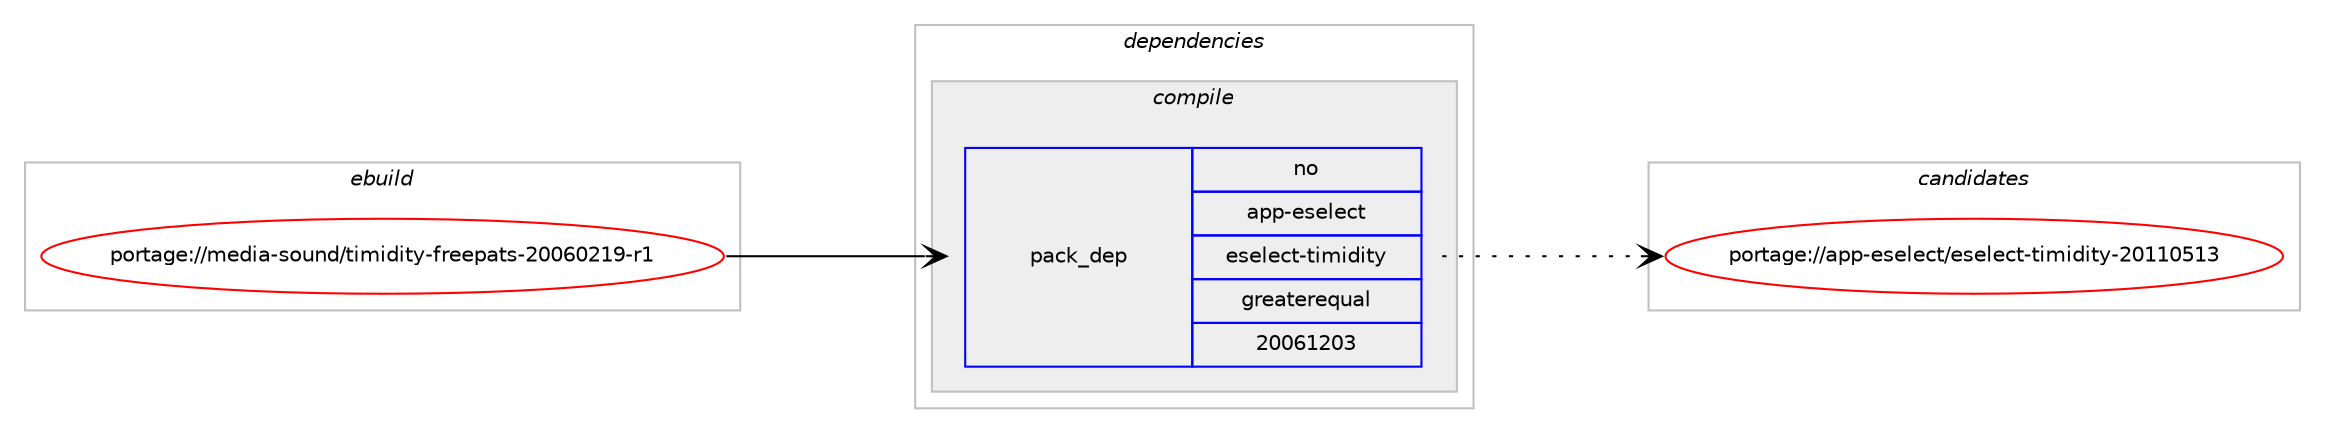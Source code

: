 digraph prolog {

# *************
# Graph options
# *************

newrank=true;
concentrate=true;
compound=true;
graph [rankdir=LR,fontname=Helvetica,fontsize=10,ranksep=1.5];#, ranksep=2.5, nodesep=0.2];
edge  [arrowhead=vee];
node  [fontname=Helvetica,fontsize=10];

# **********
# The ebuild
# **********

subgraph cluster_leftcol {
color=gray;
rank=same;
label=<<i>ebuild</i>>;
id [label="portage://media-sound/timidity-freepats-20060219-r1", color=red, width=4, href="../media-sound/timidity-freepats-20060219-r1.svg"];
}

# ****************
# The dependencies
# ****************

subgraph cluster_midcol {
color=gray;
label=<<i>dependencies</i>>;
subgraph cluster_compile {
fillcolor="#eeeeee";
style=filled;
label=<<i>compile</i>>;
subgraph pack247706 {
dependency336946 [label=<<TABLE BORDER="0" CELLBORDER="1" CELLSPACING="0" CELLPADDING="4" WIDTH="220"><TR><TD ROWSPAN="6" CELLPADDING="30">pack_dep</TD></TR><TR><TD WIDTH="110">no</TD></TR><TR><TD>app-eselect</TD></TR><TR><TD>eselect-timidity</TD></TR><TR><TD>greaterequal</TD></TR><TR><TD>20061203</TD></TR></TABLE>>, shape=none, color=blue];
}
id:e -> dependency336946:w [weight=20,style="solid",arrowhead="vee"];
}
subgraph cluster_compileandrun {
fillcolor="#eeeeee";
style=filled;
label=<<i>compile and run</i>>;
}
subgraph cluster_run {
fillcolor="#eeeeee";
style=filled;
label=<<i>run</i>>;
}
}

# **************
# The candidates
# **************

subgraph cluster_choices {
rank=same;
color=gray;
label=<<i>candidates</i>>;

subgraph choice247706 {
color=black;
nodesep=1;
choiceportage971121124510111510110810199116471011151011081019911645116105109105100105116121455048494948534951 [label="portage://app-eselect/eselect-timidity-20110513", color=red, width=4,href="../app-eselect/eselect-timidity-20110513.svg"];
dependency336946:e -> choiceportage971121124510111510110810199116471011151011081019911645116105109105100105116121455048494948534951:w [style=dotted,weight="100"];
}
}

}
